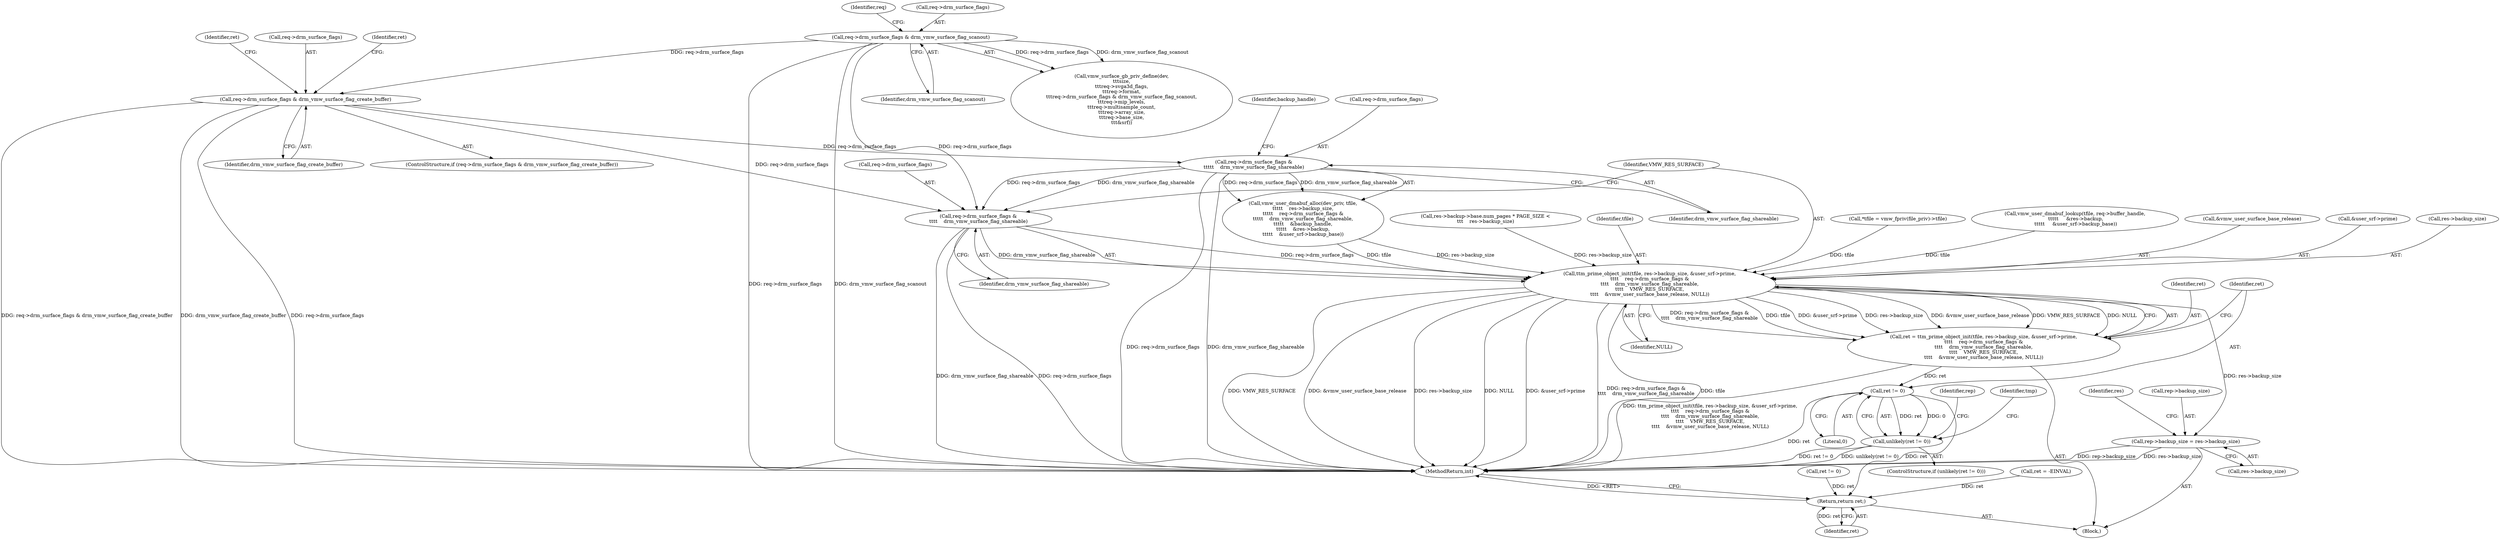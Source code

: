 digraph "0_linux_07678eca2cf9c9a18584e546c2b2a0d0c9a3150c@pointer" {
"1000371" [label="(Call,req->drm_surface_flags &\n\t\t\t\t    drm_vmw_surface_flag_shareable)"];
"1000318" [label="(Call,req->drm_surface_flags & drm_vmw_surface_flag_create_buffer)"];
"1000195" [label="(Call,req->drm_surface_flags & drm_vmw_surface_flag_scanout)"];
"1000331" [label="(Call,req->drm_surface_flags &\n\t\t\t\t\t    drm_vmw_surface_flag_shareable)"];
"1000362" [label="(Call,ttm_prime_object_init(tfile, res->backup_size, &user_srf->prime,\n\t\t\t\t    req->drm_surface_flags &\n\t\t\t\t    drm_vmw_surface_flag_shareable,\n\t\t\t\t    VMW_RES_SURFACE,\n\t\t\t\t    &vmw_user_surface_base_release, NULL))"];
"1000360" [label="(Call,ret = ttm_prime_object_init(tfile, res->backup_size, &user_srf->prime,\n\t\t\t\t    req->drm_surface_flags &\n\t\t\t\t    drm_vmw_surface_flag_shareable,\n\t\t\t\t    VMW_RES_SURFACE,\n\t\t\t\t    &vmw_user_surface_base_release, NULL))"];
"1000382" [label="(Call,ret != 0)"];
"1000381" [label="(Call,unlikely(ret != 0))"];
"1000475" [label="(Return,return ret;)"];
"1000406" [label="(Call,rep->backup_size = res->backup_size)"];
"1000283" [label="(Call,res->backup->base.num_pages * PAGE_SIZE <\n\t\t\t    res->backup_size)"];
"1000379" [label="(Identifier,NULL)"];
"1000383" [label="(Identifier,ret)"];
"1000195" [label="(Call,req->drm_surface_flags & drm_vmw_surface_flag_scanout)"];
"1000477" [label="(MethodReturn,int)"];
"1000318" [label="(Call,req->drm_surface_flags & drm_vmw_surface_flag_create_buffer)"];
"1000322" [label="(Identifier,drm_vmw_surface_flag_create_buffer)"];
"1000349" [label="(Identifier,ret)"];
"1000381" [label="(Call,unlikely(ret != 0))"];
"1000476" [label="(Identifier,ret)"];
"1000360" [label="(Call,ret = ttm_prime_object_init(tfile, res->backup_size, &user_srf->prime,\n\t\t\t\t    req->drm_surface_flags &\n\t\t\t\t    drm_vmw_surface_flag_shareable,\n\t\t\t\t    VMW_RES_SURFACE,\n\t\t\t\t    &vmw_user_surface_base_release, NULL))"];
"1000382" [label="(Call,ret != 0)"];
"1000317" [label="(ControlStructure,if (req->drm_surface_flags & drm_vmw_surface_flag_create_buffer))"];
"1000372" [label="(Call,req->drm_surface_flags)"];
"1000363" [label="(Identifier,tfile)"];
"1000319" [label="(Call,req->drm_surface_flags)"];
"1000415" [label="(Identifier,res)"];
"1000201" [label="(Identifier,req)"];
"1000335" [label="(Identifier,drm_vmw_surface_flag_shareable)"];
"1000105" [label="(Block,)"];
"1000380" [label="(ControlStructure,if (unlikely(ret != 0)))"];
"1000324" [label="(Identifier,ret)"];
"1000196" [label="(Call,req->drm_surface_flags)"];
"1000375" [label="(Identifier,drm_vmw_surface_flag_shareable)"];
"1000371" [label="(Call,req->drm_surface_flags &\n\t\t\t\t    drm_vmw_surface_flag_shareable)"];
"1000325" [label="(Call,vmw_user_dmabuf_alloc(dev_priv, tfile,\n\t\t\t\t\t    res->backup_size,\n\t\t\t\t\t    req->drm_surface_flags &\n\t\t\t\t\t    drm_vmw_surface_flag_shareable,\n\t\t\t\t\t    &backup_handle,\n\t\t\t\t\t    &res->backup,\n\t\t\t\t\t    &user_srf->backup_base))"];
"1000395" [label="(Identifier,rep)"];
"1000407" [label="(Call,rep->backup_size)"];
"1000199" [label="(Identifier,drm_vmw_surface_flag_scanout)"];
"1000304" [label="(Call,ret = -EINVAL)"];
"1000376" [label="(Identifier,VMW_RES_SURFACE)"];
"1000388" [label="(Identifier,tmp)"];
"1000136" [label="(Call,*tfile = vmw_fpriv(file_priv)->tfile)"];
"1000337" [label="(Identifier,backup_handle)"];
"1000410" [label="(Call,res->backup_size)"];
"1000264" [label="(Call,vmw_user_dmabuf_lookup(tfile, req->buffer_handle,\n \t\t\t\t\t     &res->backup,\n \t\t\t\t\t     &user_srf->backup_base))"];
"1000384" [label="(Literal,0)"];
"1000377" [label="(Call,&vmw_user_surface_base_release)"];
"1000406" [label="(Call,rep->backup_size = res->backup_size)"];
"1000361" [label="(Identifier,ret)"];
"1000348" [label="(Call,ret != 0)"];
"1000367" [label="(Call,&user_srf->prime)"];
"1000331" [label="(Call,req->drm_surface_flags &\n\t\t\t\t\t    drm_vmw_surface_flag_shareable)"];
"1000186" [label="(Call,vmw_surface_gb_priv_define(dev,\n\t\t\tsize,\n\t\t\treq->svga3d_flags,\n\t\t\treq->format,\n\t\t\treq->drm_surface_flags & drm_vmw_surface_flag_scanout,\n\t\t\treq->mip_levels,\n\t\t\treq->multisample_count,\n\t\t\treq->array_size,\n\t\t\treq->base_size,\n\t\t\t&srf))"];
"1000332" [label="(Call,req->drm_surface_flags)"];
"1000475" [label="(Return,return ret;)"];
"1000362" [label="(Call,ttm_prime_object_init(tfile, res->backup_size, &user_srf->prime,\n\t\t\t\t    req->drm_surface_flags &\n\t\t\t\t    drm_vmw_surface_flag_shareable,\n\t\t\t\t    VMW_RES_SURFACE,\n\t\t\t\t    &vmw_user_surface_base_release, NULL))"];
"1000364" [label="(Call,res->backup_size)"];
"1000371" -> "1000362"  [label="AST: "];
"1000371" -> "1000375"  [label="CFG: "];
"1000372" -> "1000371"  [label="AST: "];
"1000375" -> "1000371"  [label="AST: "];
"1000376" -> "1000371"  [label="CFG: "];
"1000371" -> "1000477"  [label="DDG: drm_vmw_surface_flag_shareable"];
"1000371" -> "1000477"  [label="DDG: req->drm_surface_flags"];
"1000371" -> "1000362"  [label="DDG: req->drm_surface_flags"];
"1000371" -> "1000362"  [label="DDG: drm_vmw_surface_flag_shareable"];
"1000318" -> "1000371"  [label="DDG: req->drm_surface_flags"];
"1000331" -> "1000371"  [label="DDG: req->drm_surface_flags"];
"1000331" -> "1000371"  [label="DDG: drm_vmw_surface_flag_shareable"];
"1000195" -> "1000371"  [label="DDG: req->drm_surface_flags"];
"1000318" -> "1000317"  [label="AST: "];
"1000318" -> "1000322"  [label="CFG: "];
"1000319" -> "1000318"  [label="AST: "];
"1000322" -> "1000318"  [label="AST: "];
"1000324" -> "1000318"  [label="CFG: "];
"1000349" -> "1000318"  [label="CFG: "];
"1000318" -> "1000477"  [label="DDG: req->drm_surface_flags & drm_vmw_surface_flag_create_buffer"];
"1000318" -> "1000477"  [label="DDG: req->drm_surface_flags"];
"1000318" -> "1000477"  [label="DDG: drm_vmw_surface_flag_create_buffer"];
"1000195" -> "1000318"  [label="DDG: req->drm_surface_flags"];
"1000318" -> "1000331"  [label="DDG: req->drm_surface_flags"];
"1000195" -> "1000186"  [label="AST: "];
"1000195" -> "1000199"  [label="CFG: "];
"1000196" -> "1000195"  [label="AST: "];
"1000199" -> "1000195"  [label="AST: "];
"1000201" -> "1000195"  [label="CFG: "];
"1000195" -> "1000477"  [label="DDG: drm_vmw_surface_flag_scanout"];
"1000195" -> "1000477"  [label="DDG: req->drm_surface_flags"];
"1000195" -> "1000186"  [label="DDG: req->drm_surface_flags"];
"1000195" -> "1000186"  [label="DDG: drm_vmw_surface_flag_scanout"];
"1000331" -> "1000325"  [label="AST: "];
"1000331" -> "1000335"  [label="CFG: "];
"1000332" -> "1000331"  [label="AST: "];
"1000335" -> "1000331"  [label="AST: "];
"1000337" -> "1000331"  [label="CFG: "];
"1000331" -> "1000477"  [label="DDG: req->drm_surface_flags"];
"1000331" -> "1000477"  [label="DDG: drm_vmw_surface_flag_shareable"];
"1000331" -> "1000325"  [label="DDG: req->drm_surface_flags"];
"1000331" -> "1000325"  [label="DDG: drm_vmw_surface_flag_shareable"];
"1000362" -> "1000360"  [label="AST: "];
"1000362" -> "1000379"  [label="CFG: "];
"1000363" -> "1000362"  [label="AST: "];
"1000364" -> "1000362"  [label="AST: "];
"1000367" -> "1000362"  [label="AST: "];
"1000376" -> "1000362"  [label="AST: "];
"1000377" -> "1000362"  [label="AST: "];
"1000379" -> "1000362"  [label="AST: "];
"1000360" -> "1000362"  [label="CFG: "];
"1000362" -> "1000477"  [label="DDG: VMW_RES_SURFACE"];
"1000362" -> "1000477"  [label="DDG: &vmw_user_surface_base_release"];
"1000362" -> "1000477"  [label="DDG: res->backup_size"];
"1000362" -> "1000477"  [label="DDG: NULL"];
"1000362" -> "1000477"  [label="DDG: &user_srf->prime"];
"1000362" -> "1000477"  [label="DDG: req->drm_surface_flags &\n\t\t\t\t    drm_vmw_surface_flag_shareable"];
"1000362" -> "1000477"  [label="DDG: tfile"];
"1000362" -> "1000360"  [label="DDG: req->drm_surface_flags &\n\t\t\t\t    drm_vmw_surface_flag_shareable"];
"1000362" -> "1000360"  [label="DDG: tfile"];
"1000362" -> "1000360"  [label="DDG: &user_srf->prime"];
"1000362" -> "1000360"  [label="DDG: res->backup_size"];
"1000362" -> "1000360"  [label="DDG: &vmw_user_surface_base_release"];
"1000362" -> "1000360"  [label="DDG: VMW_RES_SURFACE"];
"1000362" -> "1000360"  [label="DDG: NULL"];
"1000264" -> "1000362"  [label="DDG: tfile"];
"1000325" -> "1000362"  [label="DDG: tfile"];
"1000325" -> "1000362"  [label="DDG: res->backup_size"];
"1000136" -> "1000362"  [label="DDG: tfile"];
"1000283" -> "1000362"  [label="DDG: res->backup_size"];
"1000362" -> "1000406"  [label="DDG: res->backup_size"];
"1000360" -> "1000105"  [label="AST: "];
"1000361" -> "1000360"  [label="AST: "];
"1000383" -> "1000360"  [label="CFG: "];
"1000360" -> "1000477"  [label="DDG: ttm_prime_object_init(tfile, res->backup_size, &user_srf->prime,\n\t\t\t\t    req->drm_surface_flags &\n\t\t\t\t    drm_vmw_surface_flag_shareable,\n\t\t\t\t    VMW_RES_SURFACE,\n\t\t\t\t    &vmw_user_surface_base_release, NULL)"];
"1000360" -> "1000382"  [label="DDG: ret"];
"1000382" -> "1000381"  [label="AST: "];
"1000382" -> "1000384"  [label="CFG: "];
"1000383" -> "1000382"  [label="AST: "];
"1000384" -> "1000382"  [label="AST: "];
"1000381" -> "1000382"  [label="CFG: "];
"1000382" -> "1000477"  [label="DDG: ret"];
"1000382" -> "1000381"  [label="DDG: ret"];
"1000382" -> "1000381"  [label="DDG: 0"];
"1000382" -> "1000475"  [label="DDG: ret"];
"1000381" -> "1000380"  [label="AST: "];
"1000388" -> "1000381"  [label="CFG: "];
"1000395" -> "1000381"  [label="CFG: "];
"1000381" -> "1000477"  [label="DDG: ret != 0"];
"1000381" -> "1000477"  [label="DDG: unlikely(ret != 0)"];
"1000475" -> "1000105"  [label="AST: "];
"1000475" -> "1000476"  [label="CFG: "];
"1000476" -> "1000475"  [label="AST: "];
"1000477" -> "1000475"  [label="CFG: "];
"1000475" -> "1000477"  [label="DDG: <RET>"];
"1000476" -> "1000475"  [label="DDG: ret"];
"1000348" -> "1000475"  [label="DDG: ret"];
"1000304" -> "1000475"  [label="DDG: ret"];
"1000406" -> "1000105"  [label="AST: "];
"1000406" -> "1000410"  [label="CFG: "];
"1000407" -> "1000406"  [label="AST: "];
"1000410" -> "1000406"  [label="AST: "];
"1000415" -> "1000406"  [label="CFG: "];
"1000406" -> "1000477"  [label="DDG: rep->backup_size"];
"1000406" -> "1000477"  [label="DDG: res->backup_size"];
}
